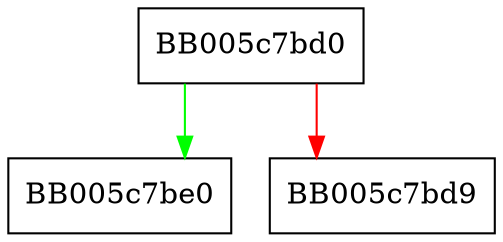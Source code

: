 digraph EVP_KEYEXCH_names_do_all {
  node [shape="box"];
  graph [splines=ortho];
  BB005c7bd0 -> BB005c7be0 [color="green"];
  BB005c7bd0 -> BB005c7bd9 [color="red"];
}